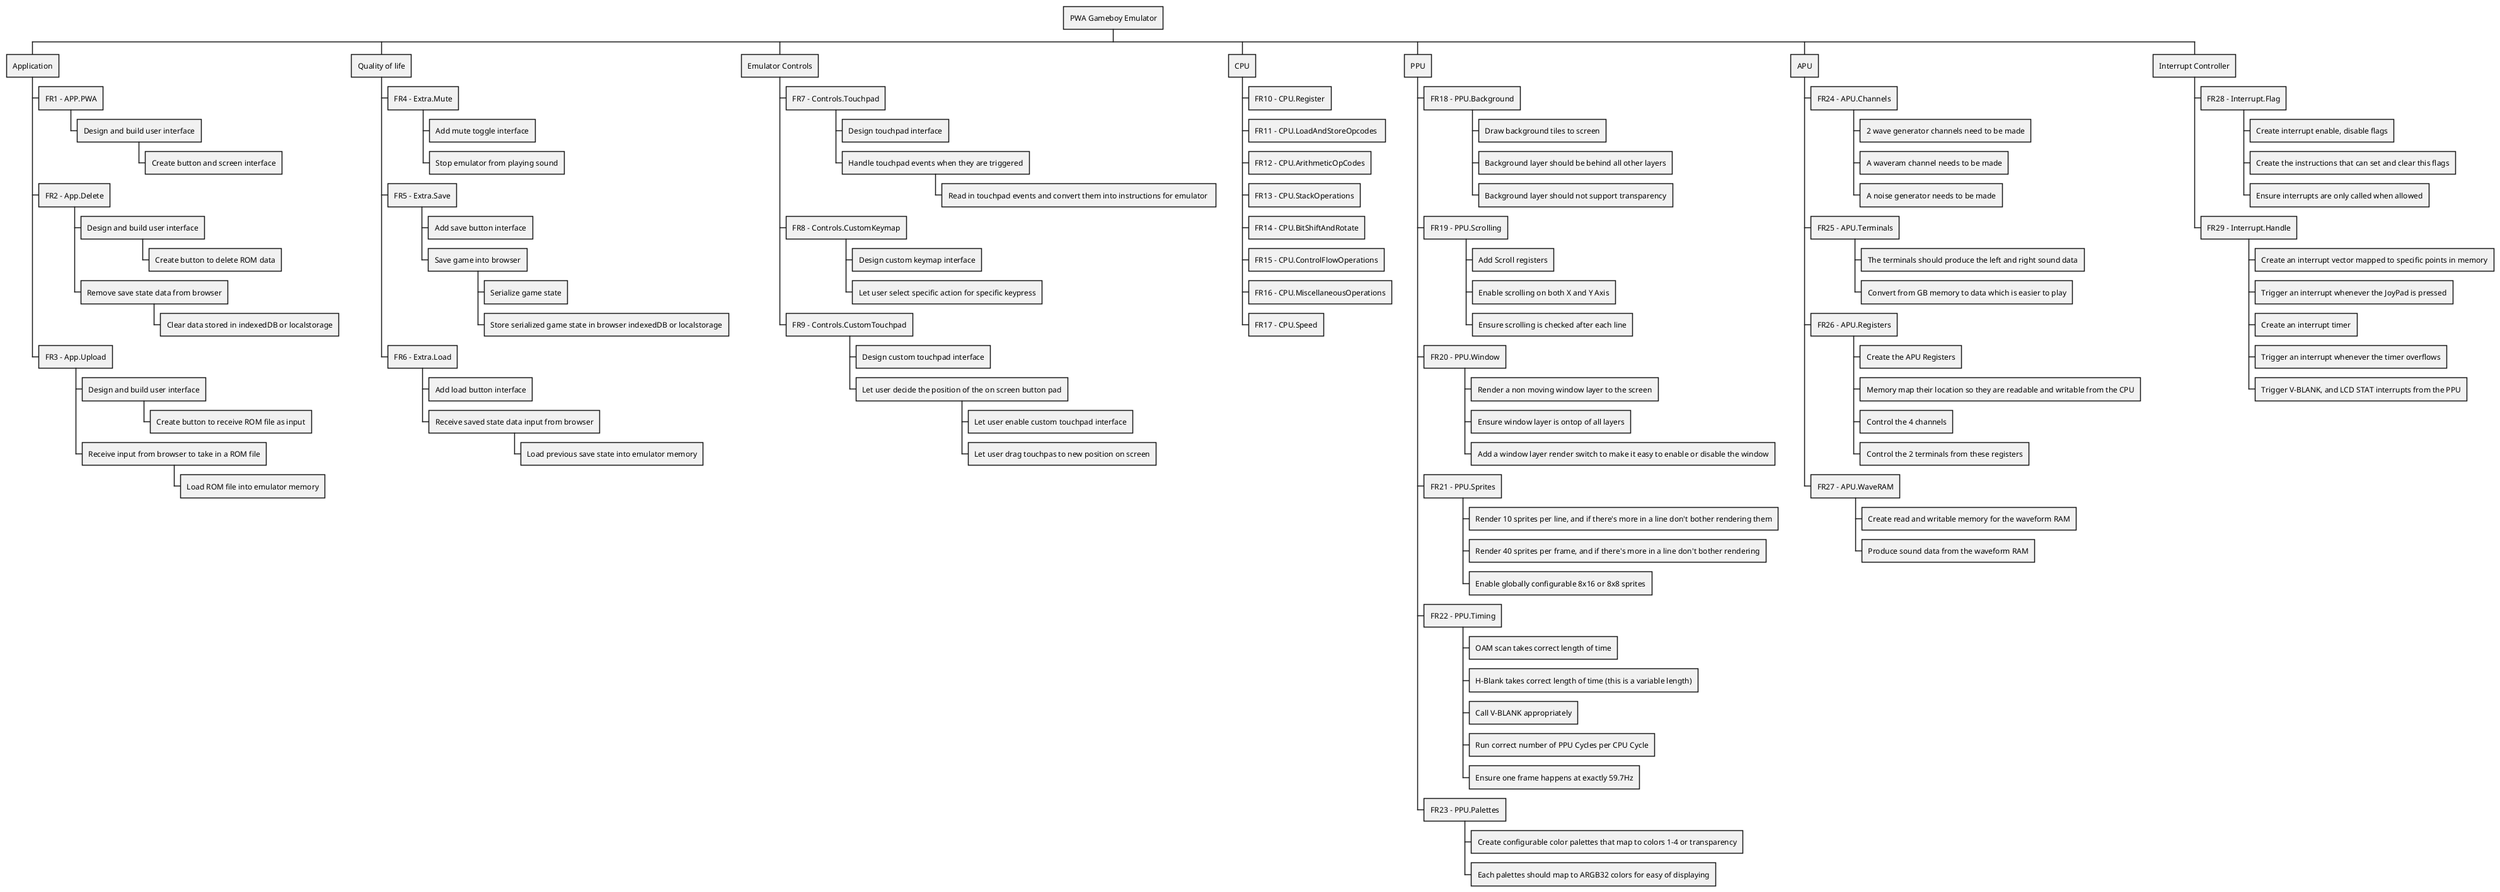 @startwbs
* PWA Gameboy Emulator
** Application
*** FR1 - APP.PWA
**** Design and build user interface
***** Create button and screen interface
*** FR2 - App.Delete
**** Design and build user interface
***** Create button to delete ROM data
**** Remove save state data from browser
***** Clear data stored in indexedDB or localstorage
*** FR3 - App.Upload
**** Design and build user interface
***** Create button to receive ROM file as input
**** Receive input from browser to take in a ROM file
***** Load ROM file into emulator memory
** Quality of life
*** FR4 - Extra.Mute
**** Add mute toggle interface
**** Stop emulator from playing sound
*** FR5 - Extra.Save
**** Add save button interface
**** Save game into browser
***** Serialize game state
***** Store serialized game state in browser indexedDB or localstorage
*** FR6 - Extra.Load
**** Add load button interface
**** Receive saved state data input from browser
***** Load previous save state into emulator memory
** Emulator Controls
*** FR7 - Controls.Touchpad
**** Design touchpad interface
**** Handle touchpad events when they are triggered
***** Read in touchpad events and convert them into instructions for emulator 
*** FR8 - Controls.CustomKeymap
**** Design custom keymap interface
**** Let user select specific action for specific keypress
*** FR9 - Controls.CustomTouchpad
**** Design custom touchpad interface
**** Let user decide the position of the on screen button pad
***** Let user enable custom touchpad interface
***** Let user drag touchpas to new position on screen
** CPU
*** FR10 - CPU.Register
*** FR11 - CPU.LoadAndStoreOpcodes 
*** FR12 - CPU.ArithmeticOpCodes
*** FR13 - CPU.StackOperations
*** FR14 - CPU.BitShiftAndRotate
*** FR15 - CPU.ControlFlowOperations
*** FR16 - CPU.MiscellaneousOperations
*** FR17 - CPU.Speed
** PPU
*** FR18 - PPU.Background
**** Draw background tiles to screen
**** Background layer should be behind all other layers
**** Background layer should not support transparency
*** FR19 - PPU.Scrolling
**** Add Scroll registers
**** Enable scrolling on both X and Y Axis
**** Ensure scrolling is checked after each line
*** FR20 - PPU.Window
**** Render a non moving window layer to the screen
**** Ensure window layer is ontop of all layers
**** Add a window layer render switch to make it easy to enable or disable the window
*** FR21 - PPU.Sprites
**** Render 10 sprites per line, and if there's more in a line don't bother rendering them
**** Render 40 sprites per frame, and if there's more in a line don't bother rendering
**** Enable globally configurable 8x16 or 8x8 sprites
*** FR22 - PPU.Timing
**** OAM scan takes correct length of time
**** H-Blank takes correct length of time (this is a variable length)
**** Call V-BLANK appropriately
**** Run correct number of PPU Cycles per CPU Cycle
**** Ensure one frame happens at exactly 59.7Hz
*** FR23 - PPU.Palettes
**** Create configurable color palettes that map to colors 1-4 or transparency
**** Each palettes should map to ARGB32 colors for easy of displaying
** APU
*** FR24 - APU.Channels
**** 2 wave generator channels need to be made
**** A waveram channel needs to be made
**** A noise generator needs to be made
*** FR25 - APU.Terminals
**** The terminals should produce the left and right sound data
**** Convert from GB memory to data which is easier to play
*** FR26 - APU.Registers
**** Create the APU Registers
**** Memory map their location so they are readable and writable from the CPU
**** Control the 4 channels
**** Control the 2 terminals from these registers
*** FR27 - APU.WaveRAM
**** Create read and writable memory for the waveform RAM
**** Produce sound data from the waveform RAM
** Interrupt Controller
*** FR28 - Interrupt.Flag
**** Create interrupt enable, disable flags
**** Create the instructions that can set and clear this flags
**** Ensure interrupts are only called when allowed
*** FR29 - Interrupt.Handle
**** Create an interrupt vector mapped to specific points in memory
**** Trigger an interrupt whenever the JoyPad is pressed
**** Create an interrupt timer
**** Trigger an interrupt whenever the timer overflows
**** Trigger V-BLANK, and LCD STAT interrupts from the PPU
@endwbs
